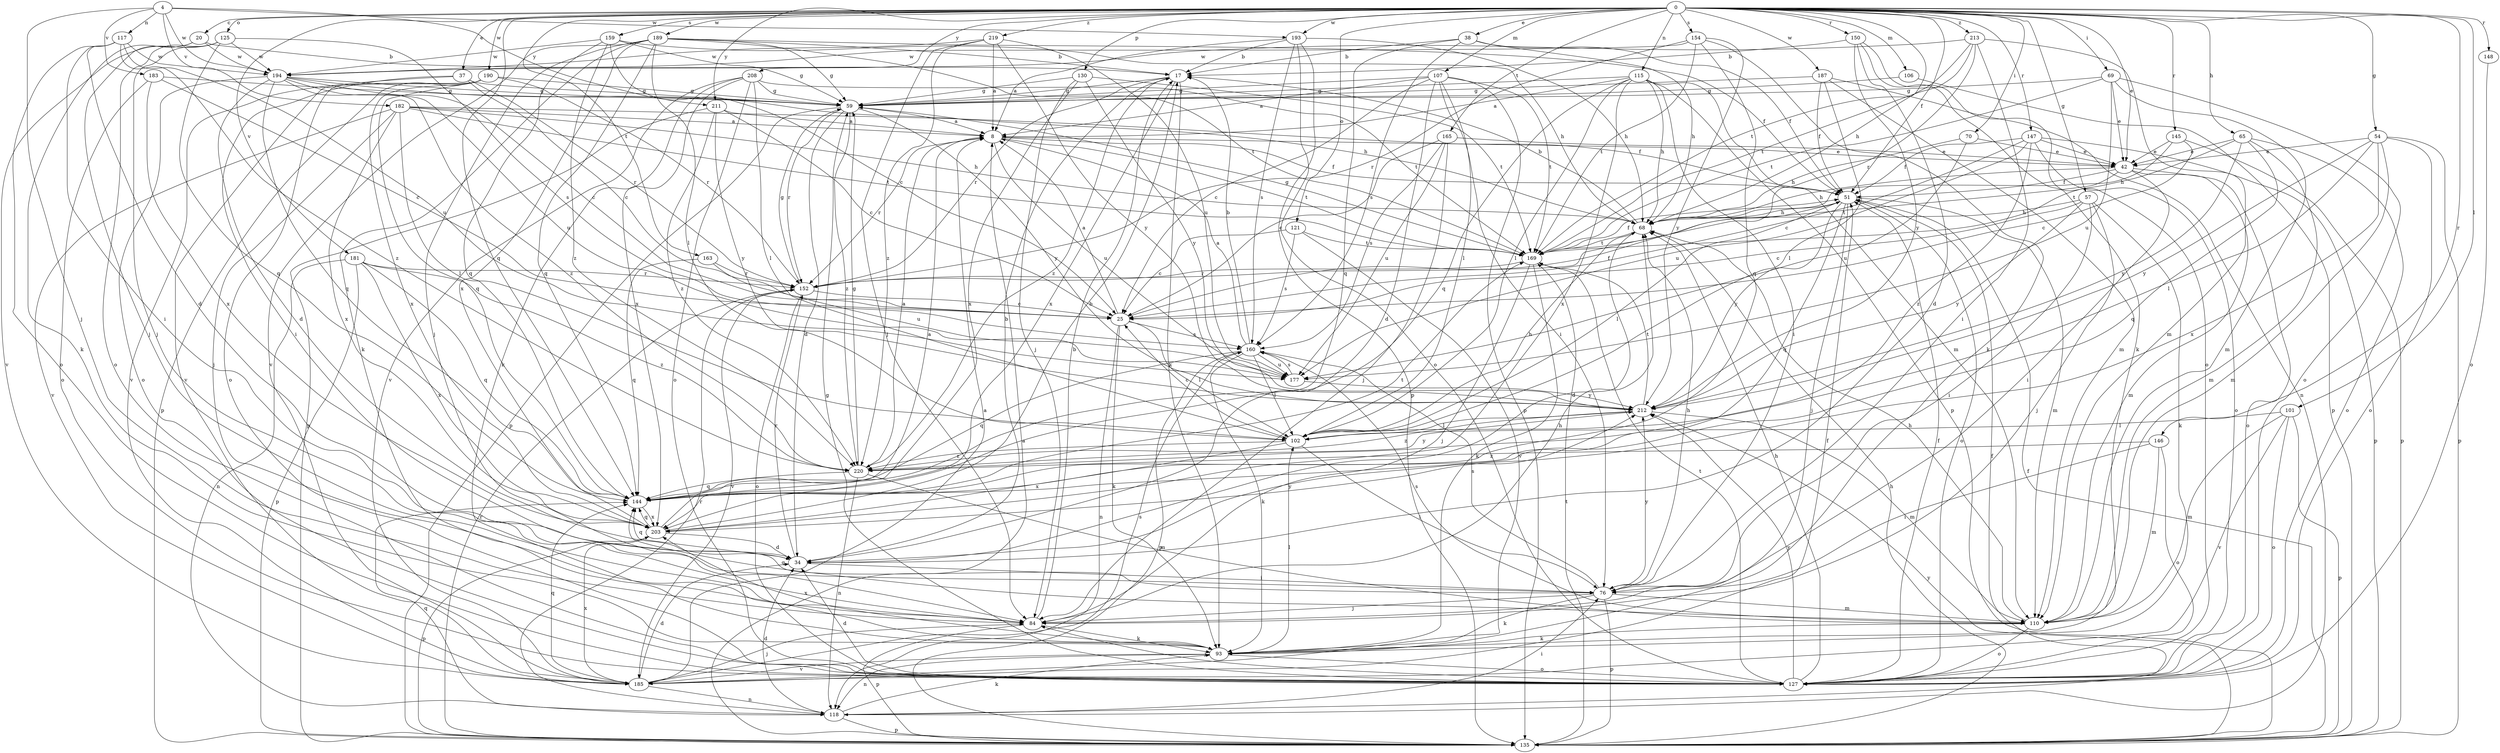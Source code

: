 strict digraph  {
0;
4;
8;
17;
20;
25;
34;
37;
38;
42;
51;
54;
57;
59;
65;
68;
69;
70;
76;
84;
93;
101;
102;
106;
107;
110;
115;
117;
118;
121;
125;
127;
130;
135;
144;
145;
146;
147;
148;
150;
152;
154;
159;
160;
163;
165;
169;
177;
181;
182;
183;
185;
187;
189;
190;
193;
194;
203;
208;
211;
212;
213;
219;
220;
0 -> 20  [label=c];
0 -> 37  [label=e];
0 -> 38  [label=e];
0 -> 42  [label=e];
0 -> 51  [label=f];
0 -> 54  [label=g];
0 -> 57  [label=g];
0 -> 65  [label=h];
0 -> 69  [label=i];
0 -> 70  [label=i];
0 -> 101  [label=l];
0 -> 106  [label=m];
0 -> 107  [label=m];
0 -> 115  [label=n];
0 -> 121  [label=o];
0 -> 125  [label=o];
0 -> 130  [label=p];
0 -> 144  [label=q];
0 -> 145  [label=r];
0 -> 146  [label=r];
0 -> 147  [label=r];
0 -> 148  [label=r];
0 -> 150  [label=r];
0 -> 154  [label=s];
0 -> 159  [label=s];
0 -> 163  [label=t];
0 -> 165  [label=t];
0 -> 169  [label=t];
0 -> 181  [label=v];
0 -> 187  [label=w];
0 -> 189  [label=w];
0 -> 190  [label=w];
0 -> 193  [label=w];
0 -> 208  [label=y];
0 -> 211  [label=y];
0 -> 213  [label=z];
0 -> 219  [label=z];
4 -> 84  [label=j];
4 -> 117  [label=n];
4 -> 182  [label=v];
4 -> 183  [label=v];
4 -> 193  [label=w];
4 -> 194  [label=w];
4 -> 211  [label=y];
8 -> 42  [label=e];
8 -> 51  [label=f];
8 -> 152  [label=r];
8 -> 169  [label=t];
8 -> 177  [label=u];
17 -> 59  [label=g];
17 -> 93  [label=k];
17 -> 152  [label=r];
17 -> 203  [label=x];
17 -> 220  [label=z];
20 -> 17  [label=b];
20 -> 84  [label=j];
20 -> 93  [label=k];
20 -> 194  [label=w];
25 -> 8  [label=a];
25 -> 51  [label=f];
25 -> 93  [label=k];
25 -> 102  [label=l];
25 -> 118  [label=n];
25 -> 160  [label=s];
34 -> 17  [label=b];
34 -> 76  [label=i];
34 -> 144  [label=q];
34 -> 152  [label=r];
34 -> 212  [label=y];
37 -> 25  [label=c];
37 -> 59  [label=g];
37 -> 76  [label=i];
37 -> 152  [label=r];
37 -> 185  [label=v];
38 -> 17  [label=b];
38 -> 51  [label=f];
38 -> 68  [label=h];
38 -> 144  [label=q];
38 -> 160  [label=s];
42 -> 51  [label=f];
42 -> 68  [label=h];
42 -> 76  [label=i];
42 -> 110  [label=m];
42 -> 127  [label=o];
42 -> 169  [label=t];
51 -> 68  [label=h];
51 -> 84  [label=j];
51 -> 102  [label=l];
51 -> 110  [label=m];
51 -> 127  [label=o];
51 -> 144  [label=q];
51 -> 212  [label=y];
54 -> 42  [label=e];
54 -> 102  [label=l];
54 -> 110  [label=m];
54 -> 127  [label=o];
54 -> 135  [label=p];
54 -> 203  [label=x];
54 -> 212  [label=y];
57 -> 25  [label=c];
57 -> 68  [label=h];
57 -> 76  [label=i];
57 -> 84  [label=j];
57 -> 93  [label=k];
57 -> 212  [label=y];
59 -> 8  [label=a];
59 -> 34  [label=d];
59 -> 135  [label=p];
59 -> 152  [label=r];
59 -> 212  [label=y];
59 -> 220  [label=z];
65 -> 42  [label=e];
65 -> 110  [label=m];
65 -> 127  [label=o];
65 -> 144  [label=q];
65 -> 169  [label=t];
65 -> 212  [label=y];
68 -> 17  [label=b];
68 -> 34  [label=d];
68 -> 169  [label=t];
69 -> 42  [label=e];
69 -> 59  [label=g];
69 -> 110  [label=m];
69 -> 127  [label=o];
69 -> 169  [label=t];
69 -> 177  [label=u];
70 -> 42  [label=e];
70 -> 68  [label=h];
70 -> 177  [label=u];
76 -> 68  [label=h];
76 -> 84  [label=j];
76 -> 93  [label=k];
76 -> 110  [label=m];
76 -> 135  [label=p];
76 -> 160  [label=s];
76 -> 212  [label=y];
84 -> 17  [label=b];
84 -> 68  [label=h];
84 -> 93  [label=k];
84 -> 135  [label=p];
93 -> 102  [label=l];
93 -> 118  [label=n];
93 -> 127  [label=o];
93 -> 185  [label=v];
93 -> 203  [label=x];
101 -> 102  [label=l];
101 -> 110  [label=m];
101 -> 127  [label=o];
101 -> 135  [label=p];
101 -> 185  [label=v];
102 -> 25  [label=c];
102 -> 68  [label=h];
102 -> 76  [label=i];
102 -> 203  [label=x];
102 -> 220  [label=z];
106 -> 59  [label=g];
106 -> 135  [label=p];
107 -> 8  [label=a];
107 -> 25  [label=c];
107 -> 34  [label=d];
107 -> 59  [label=g];
107 -> 76  [label=i];
107 -> 102  [label=l];
107 -> 135  [label=p];
107 -> 169  [label=t];
110 -> 68  [label=h];
110 -> 93  [label=k];
110 -> 127  [label=o];
110 -> 144  [label=q];
110 -> 160  [label=s];
115 -> 8  [label=a];
115 -> 59  [label=g];
115 -> 68  [label=h];
115 -> 76  [label=i];
115 -> 102  [label=l];
115 -> 110  [label=m];
115 -> 135  [label=p];
115 -> 144  [label=q];
115 -> 203  [label=x];
117 -> 34  [label=d];
117 -> 76  [label=i];
117 -> 127  [label=o];
117 -> 177  [label=u];
117 -> 194  [label=w];
117 -> 220  [label=z];
118 -> 34  [label=d];
118 -> 51  [label=f];
118 -> 76  [label=i];
118 -> 93  [label=k];
118 -> 135  [label=p];
118 -> 144  [label=q];
118 -> 152  [label=r];
121 -> 25  [label=c];
121 -> 160  [label=s];
121 -> 169  [label=t];
121 -> 185  [label=v];
125 -> 84  [label=j];
125 -> 127  [label=o];
125 -> 144  [label=q];
125 -> 160  [label=s];
125 -> 185  [label=v];
125 -> 194  [label=w];
127 -> 34  [label=d];
127 -> 51  [label=f];
127 -> 59  [label=g];
127 -> 68  [label=h];
127 -> 84  [label=j];
127 -> 169  [label=t];
127 -> 212  [label=y];
130 -> 59  [label=g];
130 -> 84  [label=j];
130 -> 169  [label=t];
130 -> 203  [label=x];
130 -> 212  [label=y];
135 -> 8  [label=a];
135 -> 51  [label=f];
135 -> 68  [label=h];
135 -> 152  [label=r];
135 -> 169  [label=t];
135 -> 212  [label=y];
144 -> 169  [label=t];
144 -> 203  [label=x];
145 -> 25  [label=c];
145 -> 42  [label=e];
145 -> 68  [label=h];
145 -> 135  [label=p];
146 -> 76  [label=i];
146 -> 110  [label=m];
146 -> 127  [label=o];
146 -> 220  [label=z];
147 -> 25  [label=c];
147 -> 42  [label=e];
147 -> 51  [label=f];
147 -> 127  [label=o];
147 -> 135  [label=p];
147 -> 177  [label=u];
147 -> 220  [label=z];
148 -> 127  [label=o];
150 -> 17  [label=b];
150 -> 34  [label=d];
150 -> 93  [label=k];
150 -> 127  [label=o];
150 -> 212  [label=y];
152 -> 25  [label=c];
152 -> 59  [label=g];
152 -> 127  [label=o];
152 -> 185  [label=v];
154 -> 93  [label=k];
154 -> 144  [label=q];
154 -> 152  [label=r];
154 -> 169  [label=t];
154 -> 194  [label=w];
154 -> 212  [label=y];
159 -> 25  [label=c];
159 -> 59  [label=g];
159 -> 68  [label=h];
159 -> 144  [label=q];
159 -> 194  [label=w];
159 -> 220  [label=z];
160 -> 8  [label=a];
160 -> 17  [label=b];
160 -> 93  [label=k];
160 -> 102  [label=l];
160 -> 135  [label=p];
160 -> 144  [label=q];
160 -> 177  [label=u];
163 -> 144  [label=q];
163 -> 152  [label=r];
163 -> 177  [label=u];
165 -> 25  [label=c];
165 -> 42  [label=e];
165 -> 84  [label=j];
165 -> 160  [label=s];
165 -> 177  [label=u];
169 -> 51  [label=f];
169 -> 59  [label=g];
169 -> 84  [label=j];
169 -> 93  [label=k];
169 -> 152  [label=r];
177 -> 160  [label=s];
177 -> 212  [label=y];
181 -> 118  [label=n];
181 -> 135  [label=p];
181 -> 144  [label=q];
181 -> 152  [label=r];
181 -> 203  [label=x];
181 -> 220  [label=z];
182 -> 8  [label=a];
182 -> 51  [label=f];
182 -> 68  [label=h];
182 -> 84  [label=j];
182 -> 102  [label=l];
182 -> 169  [label=t];
182 -> 185  [label=v];
182 -> 203  [label=x];
183 -> 25  [label=c];
183 -> 59  [label=g];
183 -> 127  [label=o];
183 -> 203  [label=x];
185 -> 8  [label=a];
185 -> 34  [label=d];
185 -> 51  [label=f];
185 -> 84  [label=j];
185 -> 118  [label=n];
185 -> 144  [label=q];
185 -> 160  [label=s];
185 -> 203  [label=x];
187 -> 51  [label=f];
187 -> 59  [label=g];
187 -> 102  [label=l];
187 -> 110  [label=m];
187 -> 118  [label=n];
189 -> 17  [label=b];
189 -> 51  [label=f];
189 -> 59  [label=g];
189 -> 84  [label=j];
189 -> 93  [label=k];
189 -> 102  [label=l];
189 -> 144  [label=q];
189 -> 169  [label=t];
189 -> 185  [label=v];
189 -> 203  [label=x];
190 -> 59  [label=g];
190 -> 127  [label=o];
190 -> 135  [label=p];
190 -> 144  [label=q];
190 -> 152  [label=r];
190 -> 185  [label=v];
190 -> 203  [label=x];
193 -> 8  [label=a];
193 -> 17  [label=b];
193 -> 68  [label=h];
193 -> 127  [label=o];
193 -> 135  [label=p];
193 -> 160  [label=s];
194 -> 25  [label=c];
194 -> 34  [label=d];
194 -> 59  [label=g];
194 -> 68  [label=h];
194 -> 127  [label=o];
194 -> 144  [label=q];
194 -> 177  [label=u];
194 -> 220  [label=z];
203 -> 8  [label=a];
203 -> 17  [label=b];
203 -> 34  [label=d];
203 -> 135  [label=p];
203 -> 144  [label=q];
208 -> 59  [label=g];
208 -> 93  [label=k];
208 -> 102  [label=l];
208 -> 127  [label=o];
208 -> 169  [label=t];
208 -> 185  [label=v];
208 -> 203  [label=x];
211 -> 8  [label=a];
211 -> 25  [label=c];
211 -> 135  [label=p];
211 -> 212  [label=y];
211 -> 220  [label=z];
212 -> 102  [label=l];
212 -> 110  [label=m];
212 -> 169  [label=t];
212 -> 220  [label=z];
213 -> 68  [label=h];
213 -> 76  [label=i];
213 -> 110  [label=m];
213 -> 152  [label=r];
213 -> 169  [label=t];
213 -> 194  [label=w];
219 -> 8  [label=a];
219 -> 84  [label=j];
219 -> 177  [label=u];
219 -> 194  [label=w];
219 -> 212  [label=y];
219 -> 220  [label=z];
220 -> 8  [label=a];
220 -> 59  [label=g];
220 -> 110  [label=m];
220 -> 118  [label=n];
220 -> 144  [label=q];
220 -> 212  [label=y];
}

